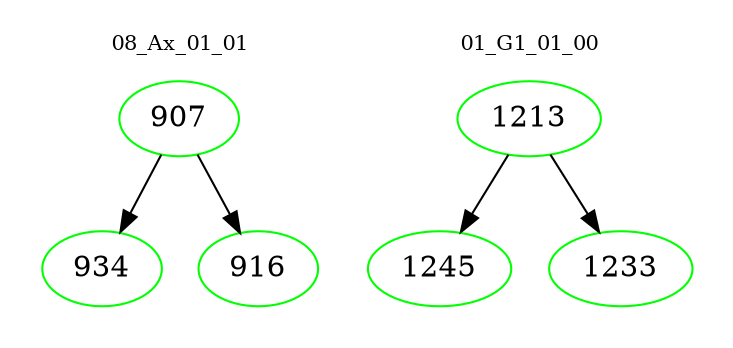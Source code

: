 digraph{
subgraph cluster_0 {
color = white
label = "08_Ax_01_01";
fontsize=10;
T0_907 [label="907", color="green"]
T0_907 -> T0_934 [color="black"]
T0_934 [label="934", color="green"]
T0_907 -> T0_916 [color="black"]
T0_916 [label="916", color="green"]
}
subgraph cluster_1 {
color = white
label = "01_G1_01_00";
fontsize=10;
T1_1213 [label="1213", color="green"]
T1_1213 -> T1_1245 [color="black"]
T1_1245 [label="1245", color="green"]
T1_1213 -> T1_1233 [color="black"]
T1_1233 [label="1233", color="green"]
}
}
